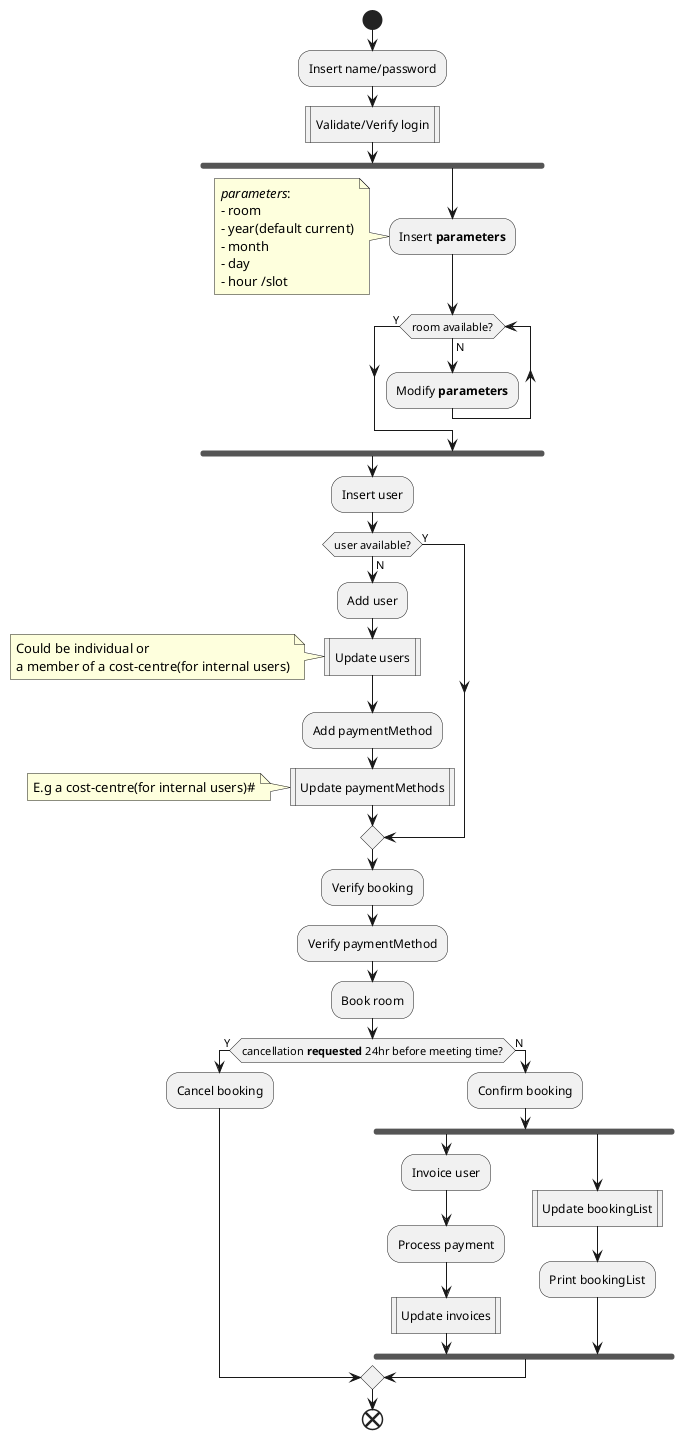 @startuml


start
:Insert name/password;
:Validate/Verify login|

fork
:Insert **parameters**;
    note left
    //parameters//:
    - room
    - year(default current)
    - month
    - day
    - hour /slot
    end note

while (room available?) is (N)
:Modify **parameters**;
end while(Y)
end fork

:Insert user;
    if (user available?)then(N)
    :Add user;
    :Update users|
        note left
        Could be individual or
        a member of a cost-centre(for internal users)
        end note
    :Add paymentMethod;
    :Update paymentMethods|
        note left
        E.g a cost-centre(for internal users)#
        end note
    else(Y)
    endif

:Verify booking;
:Verify paymentMethod;
:Book room;

    if (cancellation **requested** 24hr before meeting time?) then (Y)
    :Cancel booking;
    else (N)
    :Confirm booking;
        fork
            :Invoice user;
            :Process payment;
            :Update invoices|
        fork again
            :Update bookingList|
            :Print bookingList;
        end fork
    endif
end
@enduml